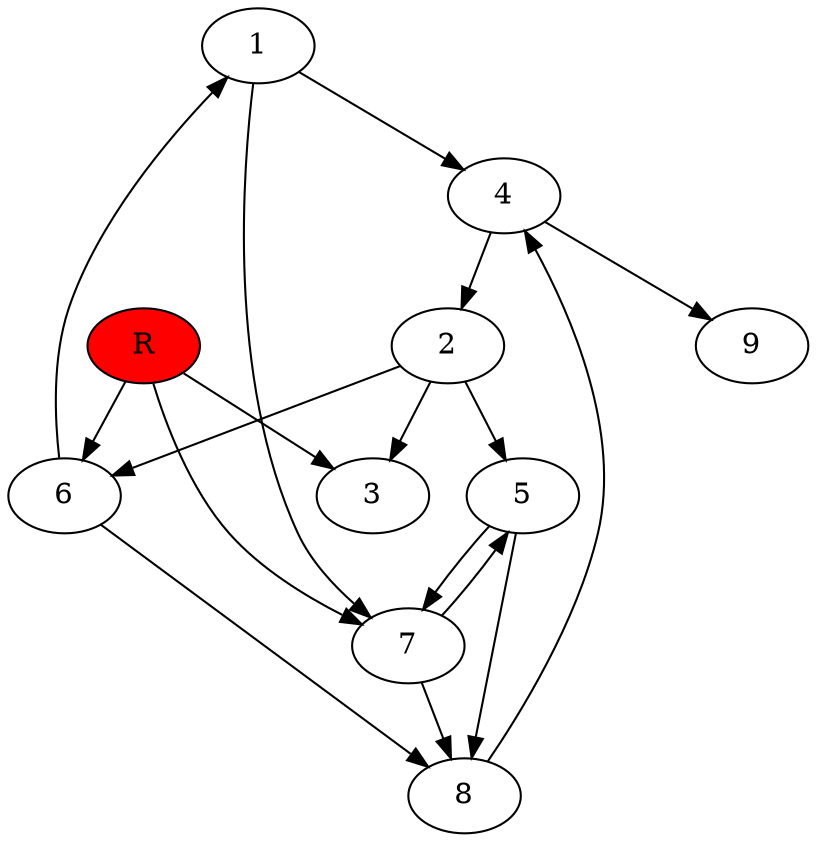 digraph prb22116 {
	1
	2
	3
	4
	5
	6
	7
	8
	R [fillcolor="#ff0000" style=filled]
	1 -> 4
	1 -> 7
	2 -> 3
	2 -> 5
	2 -> 6
	4 -> 2
	4 -> 9
	5 -> 7
	5 -> 8
	6 -> 1
	6 -> 8
	7 -> 5
	7 -> 8
	8 -> 4
	R -> 3
	R -> 6
	R -> 7
}
